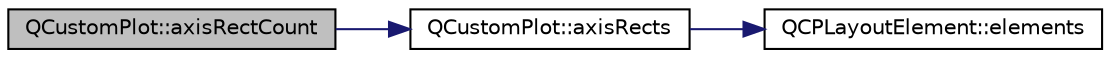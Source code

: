 digraph "QCustomPlot::axisRectCount"
{
  edge [fontname="Helvetica",fontsize="10",labelfontname="Helvetica",labelfontsize="10"];
  node [fontname="Helvetica",fontsize="10",shape=record];
  rankdir="LR";
  Node174 [label="QCustomPlot::axisRectCount",height=0.2,width=0.4,color="black", fillcolor="grey75", style="filled", fontcolor="black"];
  Node174 -> Node175 [color="midnightblue",fontsize="10",style="solid",fontname="Helvetica"];
  Node175 [label="QCustomPlot::axisRects",height=0.2,width=0.4,color="black", fillcolor="white", style="filled",URL="$dd/d9b/class_q_custom_plot.html#a12af771429e2d7e313c8c5d5fca068fe"];
  Node175 -> Node176 [color="midnightblue",fontsize="10",style="solid",fontname="Helvetica"];
  Node176 [label="QCPLayoutElement::elements",height=0.2,width=0.4,color="black", fillcolor="white", style="filled",URL="$d5/db3/class_q_c_p_layout_element.html#a76dec8cb31e498994a944d7647a43309"];
}
